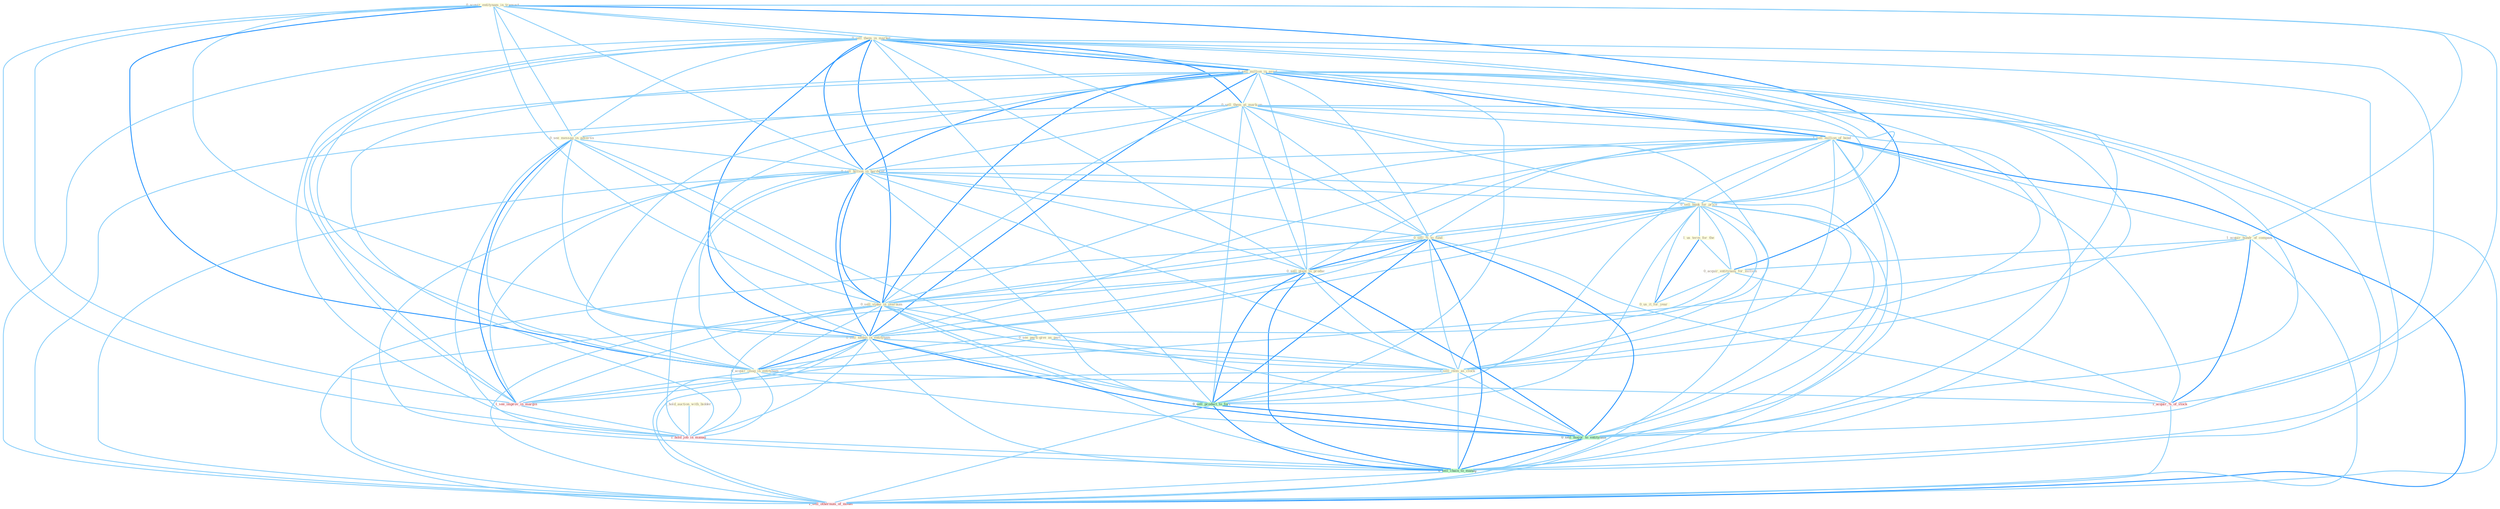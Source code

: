 Graph G{ 
    node
    [shape=polygon,style=filled,width=.5,height=.06,color="#BDFCC9",fixedsize=true,fontsize=4,
    fontcolor="#2f4f4f"];
    {node
    [color="#ffffe0", fontcolor="#8b7d6b"] "0_acquir_entitynam_in_transact " "0_hold_auction_with_bidder " "0_sell_them_in_market " "1_sell_million_in_asset " "0_sell_them_at_mark-up " "1_sell_million_of_bond " "0_see_messag_in_advertis " "0_sell_billion_in_hardwar " "0_sell_bank_for_price " "1_acquir_hundr_of_compani " "1_us_term_for_the " "0_see_parti-give_as_part " "0_sell_%_to_fund " "0_sell_plant_to_produc " "0_sell_stake_in_yearnum " "0_acquir_entitynam_for_million " "0_us_it_for_year " "0_sell_sedan_in_entitynam " "0_acquir_imag_in_entitynam " "1_sell_item_as_clock "}
{node [color="#fff0f5", fontcolor="#b22222"] "1_see_improv_in_margin " "1_acquir_%_of_stock " "1_hold_job_in_manag " "1_sell_othernum_of_model "}
edge [color="#B0E2FF"];

	"0_acquir_entitynam_in_transact " -- "0_sell_them_in_market " [w="1", color="#87cefa" ];
	"0_acquir_entitynam_in_transact " -- "1_sell_million_in_asset " [w="1", color="#87cefa" ];
	"0_acquir_entitynam_in_transact " -- "0_see_messag_in_advertis " [w="1", color="#87cefa" ];
	"0_acquir_entitynam_in_transact " -- "0_sell_billion_in_hardwar " [w="1", color="#87cefa" ];
	"0_acquir_entitynam_in_transact " -- "1_acquir_hundr_of_compani " [w="1", color="#87cefa" ];
	"0_acquir_entitynam_in_transact " -- "0_sell_stake_in_yearnum " [w="1", color="#87cefa" ];
	"0_acquir_entitynam_in_transact " -- "0_acquir_entitynam_for_million " [w="2", color="#1e90ff" , len=0.8];
	"0_acquir_entitynam_in_transact " -- "0_sell_sedan_in_entitynam " [w="1", color="#87cefa" ];
	"0_acquir_entitynam_in_transact " -- "0_acquir_imag_in_entitynam " [w="2", color="#1e90ff" , len=0.8];
	"0_acquir_entitynam_in_transact " -- "1_see_improv_in_margin " [w="1", color="#87cefa" ];
	"0_acquir_entitynam_in_transact " -- "1_acquir_%_of_stock " [w="1", color="#87cefa" ];
	"0_acquir_entitynam_in_transact " -- "1_hold_job_in_manag " [w="1", color="#87cefa" ];
	"0_hold_auction_with_bidder " -- "1_hold_job_in_manag " [w="1", color="#87cefa" ];
	"0_sell_them_in_market " -- "1_sell_million_in_asset " [w="2", color="#1e90ff" , len=0.8];
	"0_sell_them_in_market " -- "0_sell_them_at_mark-up " [w="2", color="#1e90ff" , len=0.8];
	"0_sell_them_in_market " -- "1_sell_million_of_bond " [w="1", color="#87cefa" ];
	"0_sell_them_in_market " -- "0_see_messag_in_advertis " [w="1", color="#87cefa" ];
	"0_sell_them_in_market " -- "0_sell_billion_in_hardwar " [w="2", color="#1e90ff" , len=0.8];
	"0_sell_them_in_market " -- "0_sell_bank_for_price " [w="1", color="#87cefa" ];
	"0_sell_them_in_market " -- "0_sell_%_to_fund " [w="1", color="#87cefa" ];
	"0_sell_them_in_market " -- "0_sell_plant_to_produc " [w="1", color="#87cefa" ];
	"0_sell_them_in_market " -- "0_sell_stake_in_yearnum " [w="2", color="#1e90ff" , len=0.8];
	"0_sell_them_in_market " -- "0_sell_sedan_in_entitynam " [w="2", color="#1e90ff" , len=0.8];
	"0_sell_them_in_market " -- "0_acquir_imag_in_entitynam " [w="1", color="#87cefa" ];
	"0_sell_them_in_market " -- "1_sell_item_as_clock " [w="1", color="#87cefa" ];
	"0_sell_them_in_market " -- "1_see_improv_in_margin " [w="1", color="#87cefa" ];
	"0_sell_them_in_market " -- "1_hold_job_in_manag " [w="1", color="#87cefa" ];
	"0_sell_them_in_market " -- "0_sell_product_to_forc " [w="1", color="#87cefa" ];
	"0_sell_them_in_market " -- "0_sell_major_to_entitynam " [w="1", color="#87cefa" ];
	"0_sell_them_in_market " -- "0_sell_chain_to_manag " [w="1", color="#87cefa" ];
	"0_sell_them_in_market " -- "1_sell_othernum_of_model " [w="1", color="#87cefa" ];
	"1_sell_million_in_asset " -- "0_sell_them_at_mark-up " [w="1", color="#87cefa" ];
	"1_sell_million_in_asset " -- "1_sell_million_of_bond " [w="2", color="#1e90ff" , len=0.8];
	"1_sell_million_in_asset " -- "0_see_messag_in_advertis " [w="1", color="#87cefa" ];
	"1_sell_million_in_asset " -- "0_sell_billion_in_hardwar " [w="2", color="#1e90ff" , len=0.8];
	"1_sell_million_in_asset " -- "0_sell_bank_for_price " [w="1", color="#87cefa" ];
	"1_sell_million_in_asset " -- "0_sell_%_to_fund " [w="1", color="#87cefa" ];
	"1_sell_million_in_asset " -- "0_sell_plant_to_produc " [w="1", color="#87cefa" ];
	"1_sell_million_in_asset " -- "0_sell_stake_in_yearnum " [w="2", color="#1e90ff" , len=0.8];
	"1_sell_million_in_asset " -- "0_sell_sedan_in_entitynam " [w="2", color="#1e90ff" , len=0.8];
	"1_sell_million_in_asset " -- "0_acquir_imag_in_entitynam " [w="1", color="#87cefa" ];
	"1_sell_million_in_asset " -- "1_sell_item_as_clock " [w="1", color="#87cefa" ];
	"1_sell_million_in_asset " -- "1_see_improv_in_margin " [w="1", color="#87cefa" ];
	"1_sell_million_in_asset " -- "1_hold_job_in_manag " [w="1", color="#87cefa" ];
	"1_sell_million_in_asset " -- "0_sell_product_to_forc " [w="1", color="#87cefa" ];
	"1_sell_million_in_asset " -- "0_sell_major_to_entitynam " [w="1", color="#87cefa" ];
	"1_sell_million_in_asset " -- "0_sell_chain_to_manag " [w="1", color="#87cefa" ];
	"1_sell_million_in_asset " -- "1_sell_othernum_of_model " [w="1", color="#87cefa" ];
	"0_sell_them_at_mark-up " -- "1_sell_million_of_bond " [w="1", color="#87cefa" ];
	"0_sell_them_at_mark-up " -- "0_sell_billion_in_hardwar " [w="1", color="#87cefa" ];
	"0_sell_them_at_mark-up " -- "0_sell_bank_for_price " [w="1", color="#87cefa" ];
	"0_sell_them_at_mark-up " -- "0_sell_%_to_fund " [w="1", color="#87cefa" ];
	"0_sell_them_at_mark-up " -- "0_sell_plant_to_produc " [w="1", color="#87cefa" ];
	"0_sell_them_at_mark-up " -- "0_sell_stake_in_yearnum " [w="1", color="#87cefa" ];
	"0_sell_them_at_mark-up " -- "0_sell_sedan_in_entitynam " [w="1", color="#87cefa" ];
	"0_sell_them_at_mark-up " -- "1_sell_item_as_clock " [w="1", color="#87cefa" ];
	"0_sell_them_at_mark-up " -- "0_sell_product_to_forc " [w="1", color="#87cefa" ];
	"0_sell_them_at_mark-up " -- "0_sell_major_to_entitynam " [w="1", color="#87cefa" ];
	"0_sell_them_at_mark-up " -- "0_sell_chain_to_manag " [w="1", color="#87cefa" ];
	"0_sell_them_at_mark-up " -- "1_sell_othernum_of_model " [w="1", color="#87cefa" ];
	"1_sell_million_of_bond " -- "0_sell_billion_in_hardwar " [w="1", color="#87cefa" ];
	"1_sell_million_of_bond " -- "0_sell_bank_for_price " [w="1", color="#87cefa" ];
	"1_sell_million_of_bond " -- "1_acquir_hundr_of_compani " [w="1", color="#87cefa" ];
	"1_sell_million_of_bond " -- "0_sell_%_to_fund " [w="1", color="#87cefa" ];
	"1_sell_million_of_bond " -- "0_sell_plant_to_produc " [w="1", color="#87cefa" ];
	"1_sell_million_of_bond " -- "0_sell_stake_in_yearnum " [w="1", color="#87cefa" ];
	"1_sell_million_of_bond " -- "0_sell_sedan_in_entitynam " [w="1", color="#87cefa" ];
	"1_sell_million_of_bond " -- "1_sell_item_as_clock " [w="1", color="#87cefa" ];
	"1_sell_million_of_bond " -- "1_acquir_%_of_stock " [w="1", color="#87cefa" ];
	"1_sell_million_of_bond " -- "0_sell_product_to_forc " [w="1", color="#87cefa" ];
	"1_sell_million_of_bond " -- "0_sell_major_to_entitynam " [w="1", color="#87cefa" ];
	"1_sell_million_of_bond " -- "0_sell_chain_to_manag " [w="1", color="#87cefa" ];
	"1_sell_million_of_bond " -- "1_sell_othernum_of_model " [w="2", color="#1e90ff" , len=0.8];
	"0_see_messag_in_advertis " -- "0_sell_billion_in_hardwar " [w="1", color="#87cefa" ];
	"0_see_messag_in_advertis " -- "0_see_parti-give_as_part " [w="1", color="#87cefa" ];
	"0_see_messag_in_advertis " -- "0_sell_stake_in_yearnum " [w="1", color="#87cefa" ];
	"0_see_messag_in_advertis " -- "0_sell_sedan_in_entitynam " [w="1", color="#87cefa" ];
	"0_see_messag_in_advertis " -- "0_acquir_imag_in_entitynam " [w="1", color="#87cefa" ];
	"0_see_messag_in_advertis " -- "1_see_improv_in_margin " [w="2", color="#1e90ff" , len=0.8];
	"0_see_messag_in_advertis " -- "1_hold_job_in_manag " [w="1", color="#87cefa" ];
	"0_sell_billion_in_hardwar " -- "0_sell_bank_for_price " [w="1", color="#87cefa" ];
	"0_sell_billion_in_hardwar " -- "0_sell_%_to_fund " [w="1", color="#87cefa" ];
	"0_sell_billion_in_hardwar " -- "0_sell_plant_to_produc " [w="1", color="#87cefa" ];
	"0_sell_billion_in_hardwar " -- "0_sell_stake_in_yearnum " [w="2", color="#1e90ff" , len=0.8];
	"0_sell_billion_in_hardwar " -- "0_sell_sedan_in_entitynam " [w="2", color="#1e90ff" , len=0.8];
	"0_sell_billion_in_hardwar " -- "0_acquir_imag_in_entitynam " [w="1", color="#87cefa" ];
	"0_sell_billion_in_hardwar " -- "1_sell_item_as_clock " [w="1", color="#87cefa" ];
	"0_sell_billion_in_hardwar " -- "1_see_improv_in_margin " [w="1", color="#87cefa" ];
	"0_sell_billion_in_hardwar " -- "1_hold_job_in_manag " [w="1", color="#87cefa" ];
	"0_sell_billion_in_hardwar " -- "0_sell_product_to_forc " [w="1", color="#87cefa" ];
	"0_sell_billion_in_hardwar " -- "0_sell_major_to_entitynam " [w="1", color="#87cefa" ];
	"0_sell_billion_in_hardwar " -- "0_sell_chain_to_manag " [w="1", color="#87cefa" ];
	"0_sell_billion_in_hardwar " -- "1_sell_othernum_of_model " [w="1", color="#87cefa" ];
	"0_sell_bank_for_price " -- "1_us_term_for_the " [w="1", color="#87cefa" ];
	"0_sell_bank_for_price " -- "0_sell_%_to_fund " [w="1", color="#87cefa" ];
	"0_sell_bank_for_price " -- "0_sell_plant_to_produc " [w="1", color="#87cefa" ];
	"0_sell_bank_for_price " -- "0_sell_stake_in_yearnum " [w="1", color="#87cefa" ];
	"0_sell_bank_for_price " -- "0_acquir_entitynam_for_million " [w="1", color="#87cefa" ];
	"0_sell_bank_for_price " -- "0_us_it_for_year " [w="1", color="#87cefa" ];
	"0_sell_bank_for_price " -- "0_sell_sedan_in_entitynam " [w="1", color="#87cefa" ];
	"0_sell_bank_for_price " -- "1_sell_item_as_clock " [w="1", color="#87cefa" ];
	"0_sell_bank_for_price " -- "0_sell_product_to_forc " [w="1", color="#87cefa" ];
	"0_sell_bank_for_price " -- "0_sell_major_to_entitynam " [w="1", color="#87cefa" ];
	"0_sell_bank_for_price " -- "0_sell_chain_to_manag " [w="1", color="#87cefa" ];
	"0_sell_bank_for_price " -- "1_sell_othernum_of_model " [w="1", color="#87cefa" ];
	"1_acquir_hundr_of_compani " -- "0_acquir_entitynam_for_million " [w="1", color="#87cefa" ];
	"1_acquir_hundr_of_compani " -- "0_acquir_imag_in_entitynam " [w="1", color="#87cefa" ];
	"1_acquir_hundr_of_compani " -- "1_acquir_%_of_stock " [w="2", color="#1e90ff" , len=0.8];
	"1_acquir_hundr_of_compani " -- "1_sell_othernum_of_model " [w="1", color="#87cefa" ];
	"1_us_term_for_the " -- "0_acquir_entitynam_for_million " [w="1", color="#87cefa" ];
	"1_us_term_for_the " -- "0_us_it_for_year " [w="2", color="#1e90ff" , len=0.8];
	"0_see_parti-give_as_part " -- "1_sell_item_as_clock " [w="1", color="#87cefa" ];
	"0_see_parti-give_as_part " -- "1_see_improv_in_margin " [w="1", color="#87cefa" ];
	"0_sell_%_to_fund " -- "0_sell_plant_to_produc " [w="2", color="#1e90ff" , len=0.8];
	"0_sell_%_to_fund " -- "0_sell_stake_in_yearnum " [w="1", color="#87cefa" ];
	"0_sell_%_to_fund " -- "0_sell_sedan_in_entitynam " [w="1", color="#87cefa" ];
	"0_sell_%_to_fund " -- "1_sell_item_as_clock " [w="1", color="#87cefa" ];
	"0_sell_%_to_fund " -- "1_acquir_%_of_stock " [w="1", color="#87cefa" ];
	"0_sell_%_to_fund " -- "0_sell_product_to_forc " [w="2", color="#1e90ff" , len=0.8];
	"0_sell_%_to_fund " -- "0_sell_major_to_entitynam " [w="2", color="#1e90ff" , len=0.8];
	"0_sell_%_to_fund " -- "0_sell_chain_to_manag " [w="2", color="#1e90ff" , len=0.8];
	"0_sell_%_to_fund " -- "1_sell_othernum_of_model " [w="1", color="#87cefa" ];
	"0_sell_plant_to_produc " -- "0_sell_stake_in_yearnum " [w="1", color="#87cefa" ];
	"0_sell_plant_to_produc " -- "0_sell_sedan_in_entitynam " [w="1", color="#87cefa" ];
	"0_sell_plant_to_produc " -- "1_sell_item_as_clock " [w="1", color="#87cefa" ];
	"0_sell_plant_to_produc " -- "0_sell_product_to_forc " [w="2", color="#1e90ff" , len=0.8];
	"0_sell_plant_to_produc " -- "0_sell_major_to_entitynam " [w="2", color="#1e90ff" , len=0.8];
	"0_sell_plant_to_produc " -- "0_sell_chain_to_manag " [w="2", color="#1e90ff" , len=0.8];
	"0_sell_plant_to_produc " -- "1_sell_othernum_of_model " [w="1", color="#87cefa" ];
	"0_sell_stake_in_yearnum " -- "0_sell_sedan_in_entitynam " [w="2", color="#1e90ff" , len=0.8];
	"0_sell_stake_in_yearnum " -- "0_acquir_imag_in_entitynam " [w="1", color="#87cefa" ];
	"0_sell_stake_in_yearnum " -- "1_sell_item_as_clock " [w="1", color="#87cefa" ];
	"0_sell_stake_in_yearnum " -- "1_see_improv_in_margin " [w="1", color="#87cefa" ];
	"0_sell_stake_in_yearnum " -- "1_hold_job_in_manag " [w="1", color="#87cefa" ];
	"0_sell_stake_in_yearnum " -- "0_sell_product_to_forc " [w="1", color="#87cefa" ];
	"0_sell_stake_in_yearnum " -- "0_sell_major_to_entitynam " [w="1", color="#87cefa" ];
	"0_sell_stake_in_yearnum " -- "0_sell_chain_to_manag " [w="1", color="#87cefa" ];
	"0_sell_stake_in_yearnum " -- "1_sell_othernum_of_model " [w="1", color="#87cefa" ];
	"0_acquir_entitynam_for_million " -- "0_us_it_for_year " [w="1", color="#87cefa" ];
	"0_acquir_entitynam_for_million " -- "0_acquir_imag_in_entitynam " [w="1", color="#87cefa" ];
	"0_acquir_entitynam_for_million " -- "1_acquir_%_of_stock " [w="1", color="#87cefa" ];
	"0_sell_sedan_in_entitynam " -- "0_acquir_imag_in_entitynam " [w="2", color="#1e90ff" , len=0.8];
	"0_sell_sedan_in_entitynam " -- "1_sell_item_as_clock " [w="1", color="#87cefa" ];
	"0_sell_sedan_in_entitynam " -- "1_see_improv_in_margin " [w="1", color="#87cefa" ];
	"0_sell_sedan_in_entitynam " -- "1_hold_job_in_manag " [w="1", color="#87cefa" ];
	"0_sell_sedan_in_entitynam " -- "0_sell_product_to_forc " [w="1", color="#87cefa" ];
	"0_sell_sedan_in_entitynam " -- "0_sell_major_to_entitynam " [w="2", color="#1e90ff" , len=0.8];
	"0_sell_sedan_in_entitynam " -- "0_sell_chain_to_manag " [w="1", color="#87cefa" ];
	"0_sell_sedan_in_entitynam " -- "1_sell_othernum_of_model " [w="1", color="#87cefa" ];
	"0_acquir_imag_in_entitynam " -- "1_see_improv_in_margin " [w="1", color="#87cefa" ];
	"0_acquir_imag_in_entitynam " -- "1_acquir_%_of_stock " [w="1", color="#87cefa" ];
	"0_acquir_imag_in_entitynam " -- "1_hold_job_in_manag " [w="1", color="#87cefa" ];
	"0_acquir_imag_in_entitynam " -- "0_sell_major_to_entitynam " [w="1", color="#87cefa" ];
	"1_sell_item_as_clock " -- "0_sell_product_to_forc " [w="1", color="#87cefa" ];
	"1_sell_item_as_clock " -- "0_sell_major_to_entitynam " [w="1", color="#87cefa" ];
	"1_sell_item_as_clock " -- "0_sell_chain_to_manag " [w="1", color="#87cefa" ];
	"1_sell_item_as_clock " -- "1_sell_othernum_of_model " [w="1", color="#87cefa" ];
	"1_see_improv_in_margin " -- "1_hold_job_in_manag " [w="1", color="#87cefa" ];
	"1_acquir_%_of_stock " -- "1_sell_othernum_of_model " [w="1", color="#87cefa" ];
	"1_hold_job_in_manag " -- "0_sell_chain_to_manag " [w="1", color="#87cefa" ];
	"0_sell_product_to_forc " -- "0_sell_major_to_entitynam " [w="2", color="#1e90ff" , len=0.8];
	"0_sell_product_to_forc " -- "0_sell_chain_to_manag " [w="2", color="#1e90ff" , len=0.8];
	"0_sell_product_to_forc " -- "1_sell_othernum_of_model " [w="1", color="#87cefa" ];
	"0_sell_major_to_entitynam " -- "0_sell_chain_to_manag " [w="2", color="#1e90ff" , len=0.8];
	"0_sell_major_to_entitynam " -- "1_sell_othernum_of_model " [w="1", color="#87cefa" ];
	"0_sell_chain_to_manag " -- "1_sell_othernum_of_model " [w="1", color="#87cefa" ];
}